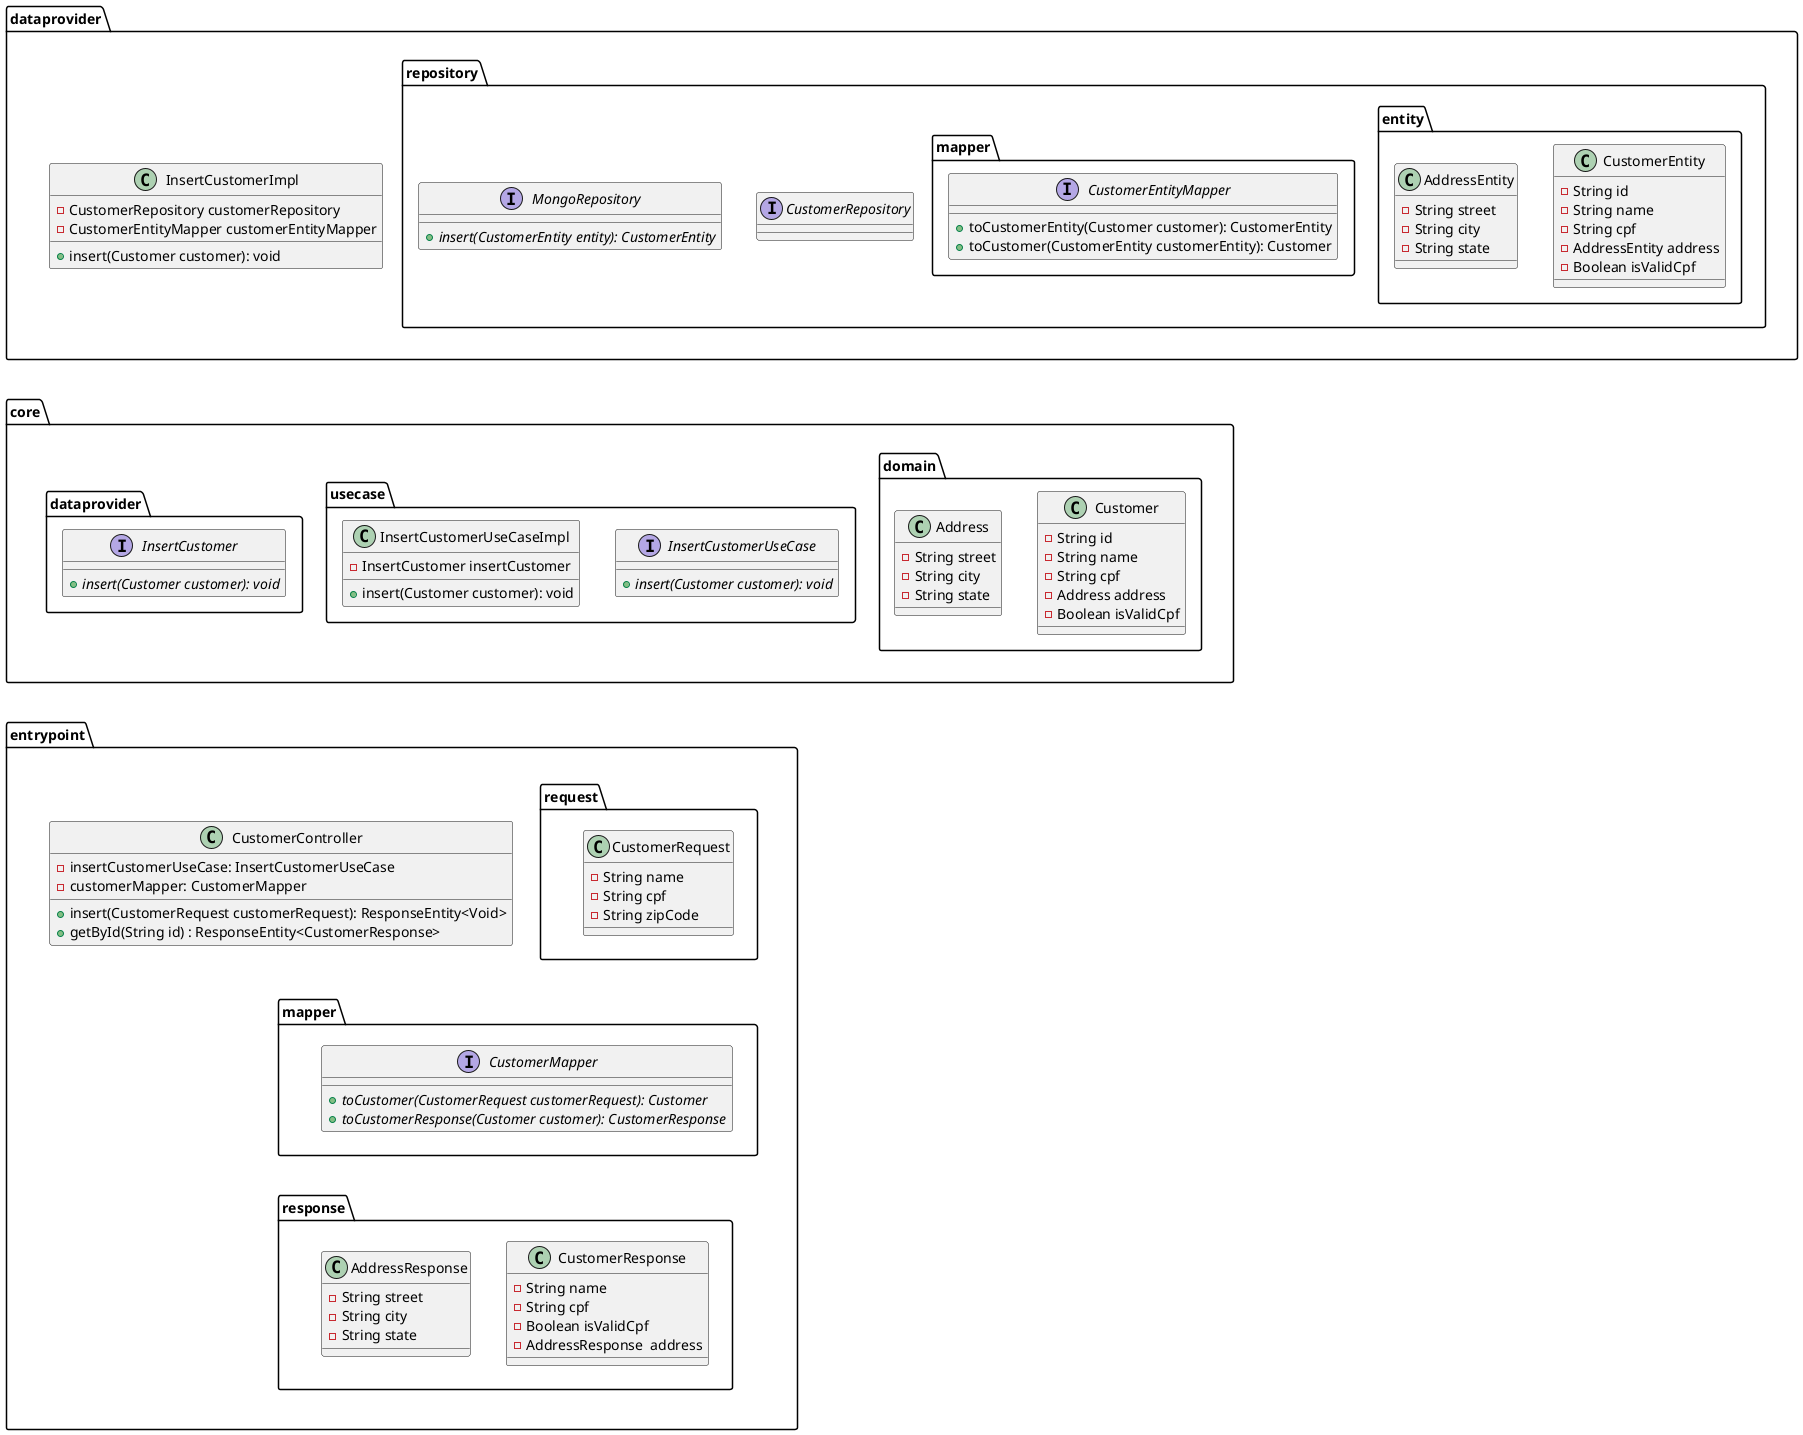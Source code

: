 @startuml

package core as C {
    package domain as D {
        class Customer {
            - String id
            - String name
            - String cpf
            - Address address
            - Boolean isValidCpf
        }

        class Address {
            - String street
            - String city
            - String state
        }
    }
    package usecase as US {
        interface InsertCustomerUseCase {
            {abstract} + insert(Customer customer): void
        }

        class InsertCustomerUseCaseImpl {
            - InsertCustomer insertCustomer
            + insert(Customer customer): void

        }
    }
    package dataprovider as CDP{
        interface InsertCustomer {
            {abstract} + insert(Customer customer): void
        }
    }
}

package dataprovider as DP{
    class InsertCustomerImpl {
        - CustomerRepository customerRepository
        - CustomerEntityMapper customerEntityMapper
        + insert(Customer customer): void
    }

    package repository as R {
        interface CustomerRepository {
        }

        interface MongoRepository {
            {abstract} + insert(CustomerEntity entity): CustomerEntity
        }
        package entity {
            class CustomerEntity {
            - String id
                - String name
                - String cpf
                - AddressEntity address
                - Boolean isValidCpf
            }

            class AddressEntity {
                - String street
                - String city
                - String state
            }
        }
        package mapper {
            interface CustomerEntityMapper {
                + toCustomerEntity(Customer customer): CustomerEntity
                + toCustomer(CustomerEntity customerEntity): Customer
            }
        }
    }
}


package entrypoint as EP {
    class CustomerController {
        - insertCustomerUseCase: InsertCustomerUseCase
        - customerMapper: CustomerMapper
        + insert(CustomerRequest customerRequest): ResponseEntity<Void>
        + getById(String id) : ResponseEntity<CustomerResponse>
    }
    package request as EP_RQ {
        class CustomerRequest {
            - String name
            - String cpf
            - String zipCode
        }
    }
    package mapper as EP_M {
        interface CustomerMapper {
            {abstract} + toCustomer(CustomerRequest customerRequest): Customer
            {abstract} + toCustomerResponse(Customer customer): CustomerResponse
        }
    }
    package response as EP_RP {
        class CustomerResponse {
            - String name
            - String cpf
            - Boolean isValidCpf
            - AddressResponse  address
        }
        class AddressResponse {
            - String street
            - String city
            - String state
        }
    }
}

'-----------------
EP-up[hidden]-C
DP-down[hidden]-C
'----------------

EP_M-up[hidden]-EP_RQ
EP_RP-up[hidden]-EP_M
@enduml